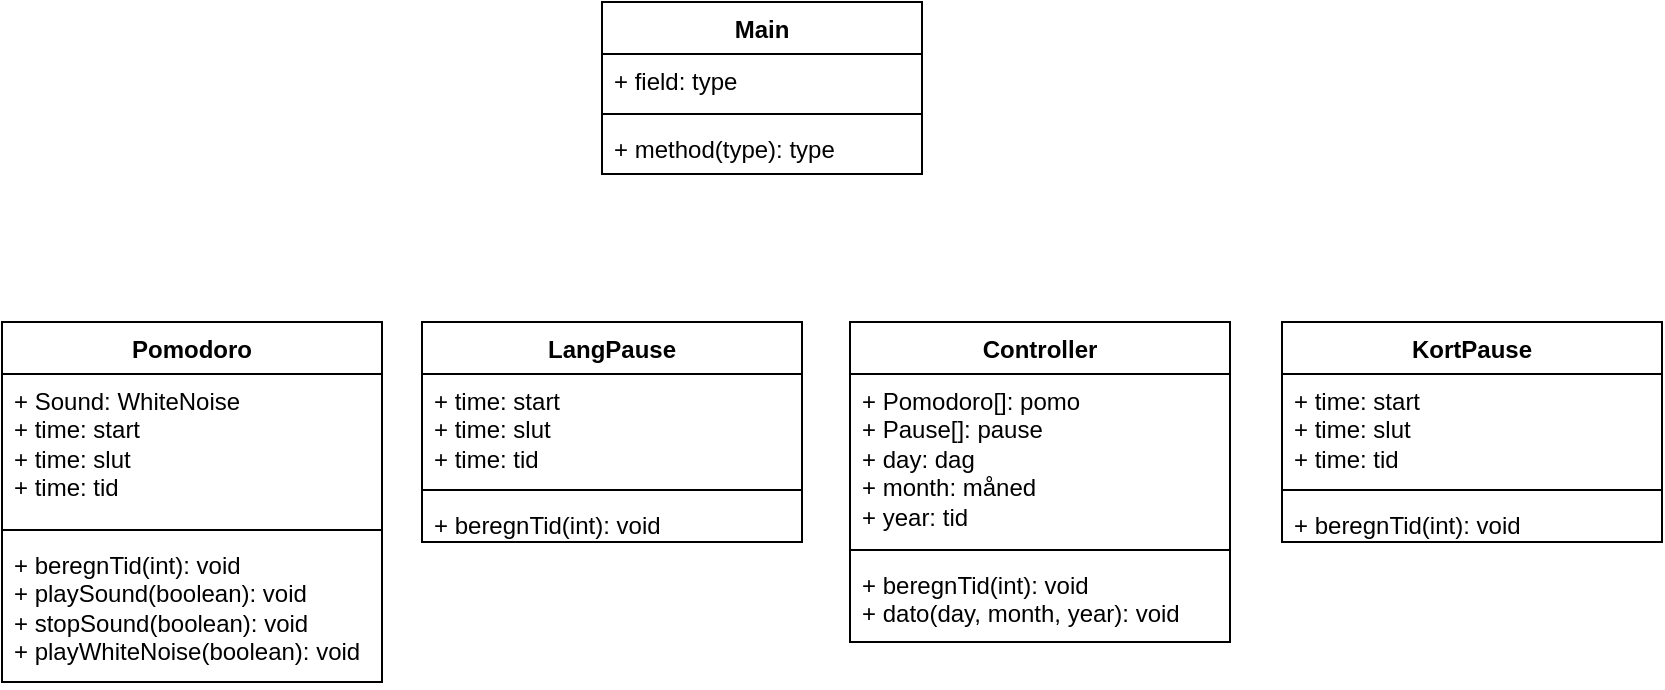 <mxfile version="26.1.0">
  <diagram name="Side-1" id="wXAzKynv-gmqz5wEGZKw">
    <mxGraphModel dx="1861" dy="539" grid="1" gridSize="10" guides="1" tooltips="1" connect="1" arrows="1" fold="1" page="1" pageScale="1" pageWidth="827" pageHeight="1169" math="0" shadow="0">
      <root>
        <mxCell id="0" />
        <mxCell id="1" parent="0" />
        <mxCell id="j4i_PzG4LPlWQRSaM0du-8" value="Pomodoro" style="swimlane;fontStyle=1;align=center;verticalAlign=top;childLayout=stackLayout;horizontal=1;startSize=26;horizontalStack=0;resizeParent=1;resizeParentMax=0;resizeLast=0;collapsible=1;marginBottom=0;whiteSpace=wrap;html=1;" parent="1" vertex="1">
          <mxGeometry x="-90" y="290" width="190" height="180" as="geometry" />
        </mxCell>
        <mxCell id="j4i_PzG4LPlWQRSaM0du-9" value="+ Sound: WhiteNoise&lt;div&gt;+ time: start&lt;/div&gt;&lt;div&gt;+ time: slut&lt;/div&gt;&lt;div&gt;+ time: tid&lt;/div&gt;" style="text;strokeColor=none;fillColor=none;align=left;verticalAlign=top;spacingLeft=4;spacingRight=4;overflow=hidden;rotatable=0;points=[[0,0.5],[1,0.5]];portConstraint=eastwest;whiteSpace=wrap;html=1;" parent="j4i_PzG4LPlWQRSaM0du-8" vertex="1">
          <mxGeometry y="26" width="190" height="74" as="geometry" />
        </mxCell>
        <mxCell id="j4i_PzG4LPlWQRSaM0du-10" value="" style="line;strokeWidth=1;fillColor=none;align=left;verticalAlign=middle;spacingTop=-1;spacingLeft=3;spacingRight=3;rotatable=0;labelPosition=right;points=[];portConstraint=eastwest;strokeColor=inherit;" parent="j4i_PzG4LPlWQRSaM0du-8" vertex="1">
          <mxGeometry y="100" width="190" height="8" as="geometry" />
        </mxCell>
        <mxCell id="j4i_PzG4LPlWQRSaM0du-11" value="+ beregnTid(int): void&lt;div&gt;+ playSound(boolean): void&lt;/div&gt;&lt;div&gt;+ stopSound(boolean): void&lt;/div&gt;&lt;div&gt;+ playWhiteNoise(boolean): void&lt;/div&gt;" style="text;strokeColor=none;fillColor=none;align=left;verticalAlign=top;spacingLeft=4;spacingRight=4;overflow=hidden;rotatable=0;points=[[0,0.5],[1,0.5]];portConstraint=eastwest;whiteSpace=wrap;html=1;" parent="j4i_PzG4LPlWQRSaM0du-8" vertex="1">
          <mxGeometry y="108" width="190" height="72" as="geometry" />
        </mxCell>
        <mxCell id="j4i_PzG4LPlWQRSaM0du-17" value="LangPause" style="swimlane;fontStyle=1;align=center;verticalAlign=top;childLayout=stackLayout;horizontal=1;startSize=26;horizontalStack=0;resizeParent=1;resizeParentMax=0;resizeLast=0;collapsible=1;marginBottom=0;whiteSpace=wrap;html=1;" parent="1" vertex="1">
          <mxGeometry x="120" y="290" width="190" height="110" as="geometry" />
        </mxCell>
        <mxCell id="j4i_PzG4LPlWQRSaM0du-18" value="&lt;div&gt;+ time: start&lt;/div&gt;&lt;div&gt;+ time: slut&lt;/div&gt;&lt;div&gt;+ time: tid&lt;/div&gt;" style="text;strokeColor=none;fillColor=none;align=left;verticalAlign=top;spacingLeft=4;spacingRight=4;overflow=hidden;rotatable=0;points=[[0,0.5],[1,0.5]];portConstraint=eastwest;whiteSpace=wrap;html=1;" parent="j4i_PzG4LPlWQRSaM0du-17" vertex="1">
          <mxGeometry y="26" width="190" height="54" as="geometry" />
        </mxCell>
        <mxCell id="j4i_PzG4LPlWQRSaM0du-19" value="" style="line;strokeWidth=1;fillColor=none;align=left;verticalAlign=middle;spacingTop=-1;spacingLeft=3;spacingRight=3;rotatable=0;labelPosition=right;points=[];portConstraint=eastwest;strokeColor=inherit;" parent="j4i_PzG4LPlWQRSaM0du-17" vertex="1">
          <mxGeometry y="80" width="190" height="8" as="geometry" />
        </mxCell>
        <mxCell id="j4i_PzG4LPlWQRSaM0du-20" value="+ beregnTid(int): void&lt;div&gt;&lt;br&gt;&lt;/div&gt;" style="text;strokeColor=none;fillColor=none;align=left;verticalAlign=top;spacingLeft=4;spacingRight=4;overflow=hidden;rotatable=0;points=[[0,0.5],[1,0.5]];portConstraint=eastwest;whiteSpace=wrap;html=1;" parent="j4i_PzG4LPlWQRSaM0du-17" vertex="1">
          <mxGeometry y="88" width="190" height="22" as="geometry" />
        </mxCell>
        <mxCell id="j4i_PzG4LPlWQRSaM0du-21" value="KortPause" style="swimlane;fontStyle=1;align=center;verticalAlign=top;childLayout=stackLayout;horizontal=1;startSize=26;horizontalStack=0;resizeParent=1;resizeParentMax=0;resizeLast=0;collapsible=1;marginBottom=0;whiteSpace=wrap;html=1;" parent="1" vertex="1">
          <mxGeometry x="550" y="290" width="190" height="110" as="geometry">
            <mxRectangle x="540" y="150" width="100" height="30" as="alternateBounds" />
          </mxGeometry>
        </mxCell>
        <mxCell id="j4i_PzG4LPlWQRSaM0du-22" value="&lt;div&gt;+ time: start&lt;/div&gt;&lt;div&gt;+ time: slut&lt;/div&gt;&lt;div&gt;+ time: tid&lt;/div&gt;" style="text;strokeColor=none;fillColor=none;align=left;verticalAlign=top;spacingLeft=4;spacingRight=4;overflow=hidden;rotatable=0;points=[[0,0.5],[1,0.5]];portConstraint=eastwest;whiteSpace=wrap;html=1;" parent="j4i_PzG4LPlWQRSaM0du-21" vertex="1">
          <mxGeometry y="26" width="190" height="54" as="geometry" />
        </mxCell>
        <mxCell id="j4i_PzG4LPlWQRSaM0du-23" value="" style="line;strokeWidth=1;fillColor=none;align=left;verticalAlign=middle;spacingTop=-1;spacingLeft=3;spacingRight=3;rotatable=0;labelPosition=right;points=[];portConstraint=eastwest;strokeColor=inherit;" parent="j4i_PzG4LPlWQRSaM0du-21" vertex="1">
          <mxGeometry y="80" width="190" height="8" as="geometry" />
        </mxCell>
        <mxCell id="j4i_PzG4LPlWQRSaM0du-24" value="+ beregnTid(int): void&lt;div&gt;&lt;br&gt;&lt;/div&gt;" style="text;strokeColor=none;fillColor=none;align=left;verticalAlign=top;spacingLeft=4;spacingRight=4;overflow=hidden;rotatable=0;points=[[0,0.5],[1,0.5]];portConstraint=eastwest;whiteSpace=wrap;html=1;" parent="j4i_PzG4LPlWQRSaM0du-21" vertex="1">
          <mxGeometry y="88" width="190" height="22" as="geometry" />
        </mxCell>
        <mxCell id="j4i_PzG4LPlWQRSaM0du-25" value="Controller" style="swimlane;fontStyle=1;align=center;verticalAlign=top;childLayout=stackLayout;horizontal=1;startSize=26;horizontalStack=0;resizeParent=1;resizeParentMax=0;resizeLast=0;collapsible=1;marginBottom=0;whiteSpace=wrap;html=1;" parent="1" vertex="1">
          <mxGeometry x="334" y="290" width="190" height="160" as="geometry">
            <mxRectangle x="540" y="150" width="100" height="30" as="alternateBounds" />
          </mxGeometry>
        </mxCell>
        <mxCell id="j4i_PzG4LPlWQRSaM0du-26" value="&lt;div&gt;+ Pomodoro[]: pomo&lt;/div&gt;&lt;div&gt;+ Pause[]: pause&lt;/div&gt;&lt;div&gt;+ day: dag&lt;/div&gt;&lt;div&gt;+ month: måned&lt;/div&gt;&lt;div&gt;+ year: tid&lt;/div&gt;" style="text;strokeColor=none;fillColor=none;align=left;verticalAlign=top;spacingLeft=4;spacingRight=4;overflow=hidden;rotatable=0;points=[[0,0.5],[1,0.5]];portConstraint=eastwest;whiteSpace=wrap;html=1;" parent="j4i_PzG4LPlWQRSaM0du-25" vertex="1">
          <mxGeometry y="26" width="190" height="84" as="geometry" />
        </mxCell>
        <mxCell id="j4i_PzG4LPlWQRSaM0du-27" value="" style="line;strokeWidth=1;fillColor=none;align=left;verticalAlign=middle;spacingTop=-1;spacingLeft=3;spacingRight=3;rotatable=0;labelPosition=right;points=[];portConstraint=eastwest;strokeColor=inherit;" parent="j4i_PzG4LPlWQRSaM0du-25" vertex="1">
          <mxGeometry y="110" width="190" height="8" as="geometry" />
        </mxCell>
        <mxCell id="j4i_PzG4LPlWQRSaM0du-28" value="+ beregnTid(int): void&lt;div&gt;&lt;div&gt;+ dato(day, month, year): void&lt;/div&gt;&lt;/div&gt;" style="text;strokeColor=none;fillColor=none;align=left;verticalAlign=top;spacingLeft=4;spacingRight=4;overflow=hidden;rotatable=0;points=[[0,0.5],[1,0.5]];portConstraint=eastwest;whiteSpace=wrap;html=1;" parent="j4i_PzG4LPlWQRSaM0du-25" vertex="1">
          <mxGeometry y="118" width="190" height="42" as="geometry" />
        </mxCell>
        <mxCell id="j4i_PzG4LPlWQRSaM0du-29" value="Main" style="swimlane;fontStyle=1;align=center;verticalAlign=top;childLayout=stackLayout;horizontal=1;startSize=26;horizontalStack=0;resizeParent=1;resizeParentMax=0;resizeLast=0;collapsible=1;marginBottom=0;whiteSpace=wrap;html=1;" parent="1" vertex="1">
          <mxGeometry x="210" y="130" width="160" height="86" as="geometry" />
        </mxCell>
        <mxCell id="j4i_PzG4LPlWQRSaM0du-30" value="+ field: type" style="text;strokeColor=none;fillColor=none;align=left;verticalAlign=top;spacingLeft=4;spacingRight=4;overflow=hidden;rotatable=0;points=[[0,0.5],[1,0.5]];portConstraint=eastwest;whiteSpace=wrap;html=1;" parent="j4i_PzG4LPlWQRSaM0du-29" vertex="1">
          <mxGeometry y="26" width="160" height="26" as="geometry" />
        </mxCell>
        <mxCell id="j4i_PzG4LPlWQRSaM0du-31" value="" style="line;strokeWidth=1;fillColor=none;align=left;verticalAlign=middle;spacingTop=-1;spacingLeft=3;spacingRight=3;rotatable=0;labelPosition=right;points=[];portConstraint=eastwest;strokeColor=inherit;" parent="j4i_PzG4LPlWQRSaM0du-29" vertex="1">
          <mxGeometry y="52" width="160" height="8" as="geometry" />
        </mxCell>
        <mxCell id="j4i_PzG4LPlWQRSaM0du-32" value="+ method(type): type" style="text;strokeColor=none;fillColor=none;align=left;verticalAlign=top;spacingLeft=4;spacingRight=4;overflow=hidden;rotatable=0;points=[[0,0.5],[1,0.5]];portConstraint=eastwest;whiteSpace=wrap;html=1;" parent="j4i_PzG4LPlWQRSaM0du-29" vertex="1">
          <mxGeometry y="60" width="160" height="26" as="geometry" />
        </mxCell>
      </root>
    </mxGraphModel>
  </diagram>
</mxfile>
